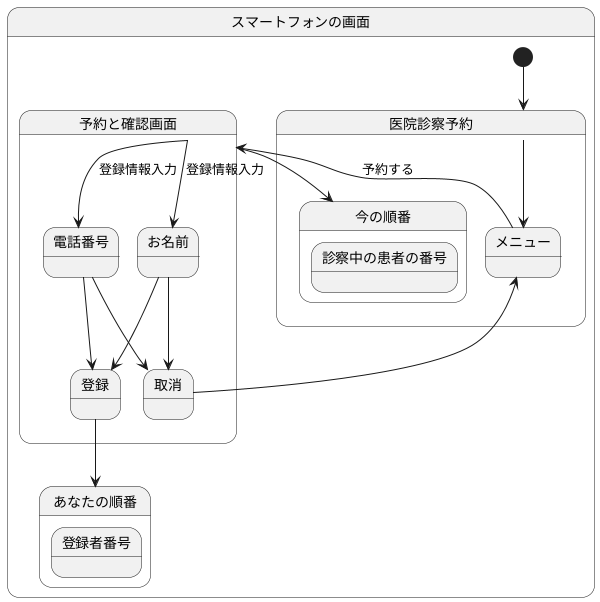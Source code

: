 @startuml
state スマートフォンの画面 {
    state 医院診察予約{
        state メニュー
        state 今の順番
    }
    state 予約と確認画面{
        state お名前
        state 電話番号
        state 登録
        state 取消
    }
    state あなたの順番{
        state 登録者番号
    }
    state 今の順番 {
        state 診察中の患者の番号
    }

    [*] --> 医院診察予約
    医院診察予約 --> メニュー
    予約と確認画面 --> 今の順番
    メニュー --> 予約と確認画面 : 予約する
    予約と確認画面 --> お名前 : 登録情報入力
    予約と確認画面 --> 電話番号 : 登録情報入力
    お名前 --> 登録
    電話番号 --> 登録
    お名前 --> 取消
    電話番号 --> 取消
    登録 --> あなたの順番
    取消 --> メニュー
}

@enduml